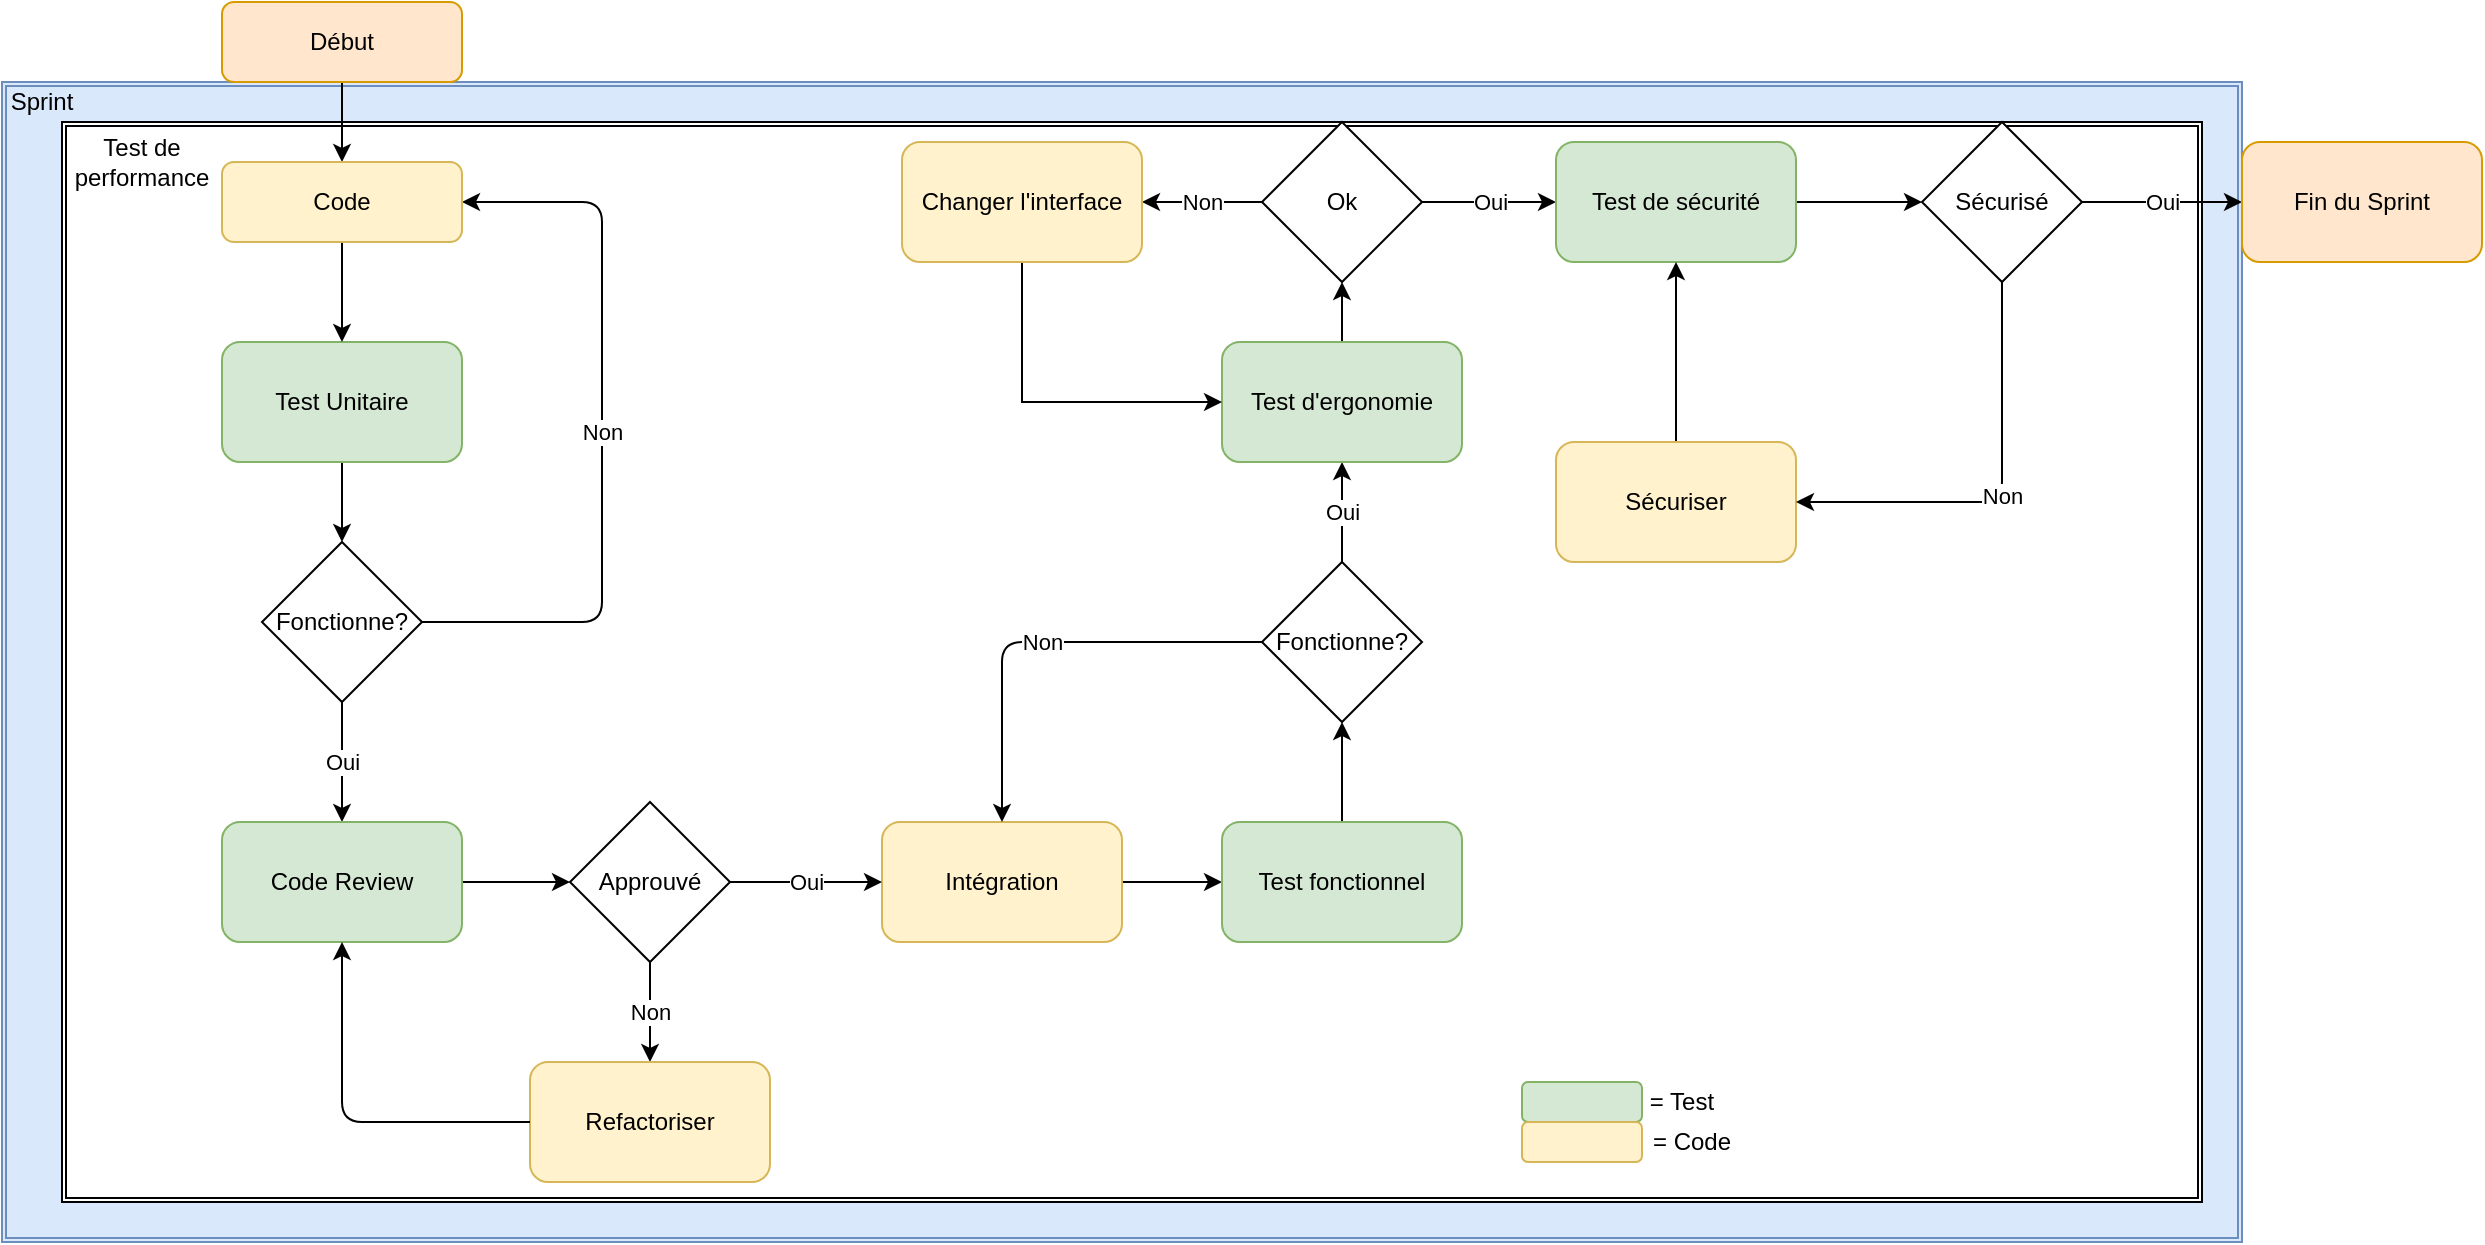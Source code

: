 <mxfile version="12.9.3" type="device"><diagram id="C5RBs43oDa-KdzZeNtuy" name="Page-1"><mxGraphModel dx="1672" dy="886" grid="1" gridSize="10" guides="1" tooltips="1" connect="1" arrows="1" fold="1" page="1" pageScale="1" pageWidth="827" pageHeight="1169" math="0" shadow="0"><root><mxCell id="WIyWlLk6GJQsqaUBKTNV-0"/><mxCell id="WIyWlLk6GJQsqaUBKTNV-1" parent="WIyWlLk6GJQsqaUBKTNV-0"/><mxCell id="IB4kiw-sevCb2Nfpx7nS-70" value="" style="shape=ext;double=1;rounded=0;whiteSpace=wrap;html=1;fillColor=#dae8fc;strokeColor=#6c8ebf;" vertex="1" parent="WIyWlLk6GJQsqaUBKTNV-1"><mxGeometry x="50" y="40" width="1120" height="580" as="geometry"/></mxCell><mxCell id="IB4kiw-sevCb2Nfpx7nS-73" value="" style="shape=ext;double=1;rounded=0;whiteSpace=wrap;html=1;" vertex="1" parent="WIyWlLk6GJQsqaUBKTNV-1"><mxGeometry x="80" y="60" width="1070" height="540" as="geometry"/></mxCell><mxCell id="IB4kiw-sevCb2Nfpx7nS-37" value="" style="edgeStyle=orthogonalEdgeStyle;rounded=0;orthogonalLoop=1;jettySize=auto;html=1;" edge="1" parent="WIyWlLk6GJQsqaUBKTNV-1" source="WIyWlLk6GJQsqaUBKTNV-3" target="IB4kiw-sevCb2Nfpx7nS-32"><mxGeometry relative="1" as="geometry"/></mxCell><mxCell id="WIyWlLk6GJQsqaUBKTNV-3" value="Début" style="rounded=1;whiteSpace=wrap;html=1;fontSize=12;glass=0;strokeWidth=1;shadow=0;fillColor=#ffe6cc;strokeColor=#d79b00;" parent="WIyWlLk6GJQsqaUBKTNV-1" vertex="1"><mxGeometry x="160" width="120" height="40" as="geometry"/></mxCell><mxCell id="IB4kiw-sevCb2Nfpx7nS-3" value="" style="edgeStyle=orthogonalEdgeStyle;rounded=0;orthogonalLoop=1;jettySize=auto;html=1;" edge="1" parent="WIyWlLk6GJQsqaUBKTNV-1" source="IB4kiw-sevCb2Nfpx7nS-1" target="IB4kiw-sevCb2Nfpx7nS-2"><mxGeometry relative="1" as="geometry"/></mxCell><mxCell id="IB4kiw-sevCb2Nfpx7nS-1" value="Test Unitaire" style="rounded=1;whiteSpace=wrap;html=1;fillColor=#d5e8d4;strokeColor=#82b366;" vertex="1" parent="WIyWlLk6GJQsqaUBKTNV-1"><mxGeometry x="160" y="170" width="120" height="60" as="geometry"/></mxCell><mxCell id="IB4kiw-sevCb2Nfpx7nS-14" value="Oui" style="edgeStyle=orthogonalEdgeStyle;rounded=0;orthogonalLoop=1;jettySize=auto;html=1;entryX=0.5;entryY=0;entryDx=0;entryDy=0;" edge="1" parent="WIyWlLk6GJQsqaUBKTNV-1" source="IB4kiw-sevCb2Nfpx7nS-2" target="IB4kiw-sevCb2Nfpx7nS-16"><mxGeometry relative="1" as="geometry"><mxPoint x="220" y="430" as="targetPoint"/></mxGeometry></mxCell><mxCell id="IB4kiw-sevCb2Nfpx7nS-2" value="Fonctionne?" style="rhombus;whiteSpace=wrap;html=1;" vertex="1" parent="WIyWlLk6GJQsqaUBKTNV-1"><mxGeometry x="180" y="270" width="80" height="80" as="geometry"/></mxCell><mxCell id="IB4kiw-sevCb2Nfpx7nS-5" value="Sprint" style="text;html=1;strokeColor=none;fillColor=none;align=center;verticalAlign=middle;whiteSpace=wrap;rounded=0;" vertex="1" parent="WIyWlLk6GJQsqaUBKTNV-1"><mxGeometry x="50" y="40" width="40" height="20" as="geometry"/></mxCell><mxCell id="IB4kiw-sevCb2Nfpx7nS-11" value="Non" style="endArrow=classic;html=1;exitX=1;exitY=0.5;exitDx=0;exitDy=0;entryX=1;entryY=0.5;entryDx=0;entryDy=0;" edge="1" parent="WIyWlLk6GJQsqaUBKTNV-1" source="IB4kiw-sevCb2Nfpx7nS-2" target="IB4kiw-sevCb2Nfpx7nS-32"><mxGeometry width="50" height="50" relative="1" as="geometry"><mxPoint x="230" y="340" as="sourcePoint"/><mxPoint x="280" y="200" as="targetPoint"/><Array as="points"><mxPoint x="350" y="310"/><mxPoint x="350" y="100"/></Array></mxGeometry></mxCell><mxCell id="IB4kiw-sevCb2Nfpx7nS-23" value="" style="edgeStyle=orthogonalEdgeStyle;rounded=0;orthogonalLoop=1;jettySize=auto;html=1;" edge="1" parent="WIyWlLk6GJQsqaUBKTNV-1" source="IB4kiw-sevCb2Nfpx7nS-16" target="IB4kiw-sevCb2Nfpx7nS-22"><mxGeometry relative="1" as="geometry"/></mxCell><mxCell id="IB4kiw-sevCb2Nfpx7nS-16" value="Code Review" style="rounded=1;whiteSpace=wrap;html=1;fillColor=#d5e8d4;strokeColor=#82b366;" vertex="1" parent="WIyWlLk6GJQsqaUBKTNV-1"><mxGeometry x="160" y="410" width="120" height="60" as="geometry"/></mxCell><mxCell id="IB4kiw-sevCb2Nfpx7nS-21" value="" style="edgeStyle=orthogonalEdgeStyle;rounded=0;orthogonalLoop=1;jettySize=auto;html=1;" edge="1" parent="WIyWlLk6GJQsqaUBKTNV-1" source="IB4kiw-sevCb2Nfpx7nS-18" target="IB4kiw-sevCb2Nfpx7nS-20"><mxGeometry relative="1" as="geometry"/></mxCell><mxCell id="IB4kiw-sevCb2Nfpx7nS-18" value="Intégration" style="rounded=1;whiteSpace=wrap;html=1;fillColor=#fff2cc;strokeColor=#d6b656;" vertex="1" parent="WIyWlLk6GJQsqaUBKTNV-1"><mxGeometry x="490" y="410" width="120" height="60" as="geometry"/></mxCell><mxCell id="IB4kiw-sevCb2Nfpx7nS-30" value="" style="edgeStyle=orthogonalEdgeStyle;rounded=0;orthogonalLoop=1;jettySize=auto;html=1;" edge="1" parent="WIyWlLk6GJQsqaUBKTNV-1" source="IB4kiw-sevCb2Nfpx7nS-20" target="IB4kiw-sevCb2Nfpx7nS-29"><mxGeometry relative="1" as="geometry"/></mxCell><mxCell id="IB4kiw-sevCb2Nfpx7nS-20" value="Test fonctionnel" style="rounded=1;whiteSpace=wrap;html=1;fillColor=#d5e8d4;strokeColor=#82b366;" vertex="1" parent="WIyWlLk6GJQsqaUBKTNV-1"><mxGeometry x="660" y="410" width="120" height="60" as="geometry"/></mxCell><mxCell id="IB4kiw-sevCb2Nfpx7nS-24" value="Oui" style="edgeStyle=orthogonalEdgeStyle;rounded=0;orthogonalLoop=1;jettySize=auto;html=1;" edge="1" parent="WIyWlLk6GJQsqaUBKTNV-1" source="IB4kiw-sevCb2Nfpx7nS-22" target="IB4kiw-sevCb2Nfpx7nS-18"><mxGeometry relative="1" as="geometry"/></mxCell><mxCell id="IB4kiw-sevCb2Nfpx7nS-26" value="Non" style="edgeStyle=orthogonalEdgeStyle;rounded=0;orthogonalLoop=1;jettySize=auto;html=1;" edge="1" parent="WIyWlLk6GJQsqaUBKTNV-1" source="IB4kiw-sevCb2Nfpx7nS-22" target="IB4kiw-sevCb2Nfpx7nS-27"><mxGeometry relative="1" as="geometry"><mxPoint x="374" y="560" as="targetPoint"/></mxGeometry></mxCell><mxCell id="IB4kiw-sevCb2Nfpx7nS-22" value="Approuvé" style="rhombus;whiteSpace=wrap;html=1;" vertex="1" parent="WIyWlLk6GJQsqaUBKTNV-1"><mxGeometry x="334" y="400" width="80" height="80" as="geometry"/></mxCell><mxCell id="IB4kiw-sevCb2Nfpx7nS-27" value="Refactoriser" style="rounded=1;whiteSpace=wrap;html=1;fillColor=#fff2cc;strokeColor=#d6b656;" vertex="1" parent="WIyWlLk6GJQsqaUBKTNV-1"><mxGeometry x="314" y="530" width="120" height="60" as="geometry"/></mxCell><mxCell id="IB4kiw-sevCb2Nfpx7nS-28" value="" style="endArrow=classic;html=1;exitX=0;exitY=0.5;exitDx=0;exitDy=0;entryX=0.5;entryY=1;entryDx=0;entryDy=0;" edge="1" parent="WIyWlLk6GJQsqaUBKTNV-1" source="IB4kiw-sevCb2Nfpx7nS-27" target="IB4kiw-sevCb2Nfpx7nS-16"><mxGeometry width="50" height="50" relative="1" as="geometry"><mxPoint x="450" y="340" as="sourcePoint"/><mxPoint x="500" y="290" as="targetPoint"/><Array as="points"><mxPoint x="220" y="560"/></Array></mxGeometry></mxCell><mxCell id="IB4kiw-sevCb2Nfpx7nS-44" value="Oui" style="edgeStyle=orthogonalEdgeStyle;rounded=0;orthogonalLoop=1;jettySize=auto;html=1;" edge="1" parent="WIyWlLk6GJQsqaUBKTNV-1" source="IB4kiw-sevCb2Nfpx7nS-29" target="IB4kiw-sevCb2Nfpx7nS-45"><mxGeometry relative="1" as="geometry"><mxPoint x="720" y="200" as="targetPoint"/></mxGeometry></mxCell><mxCell id="IB4kiw-sevCb2Nfpx7nS-29" value="Fonctionne?" style="rhombus;whiteSpace=wrap;html=1;" vertex="1" parent="WIyWlLk6GJQsqaUBKTNV-1"><mxGeometry x="680" y="280" width="80" height="80" as="geometry"/></mxCell><mxCell id="IB4kiw-sevCb2Nfpx7nS-38" value="" style="edgeStyle=orthogonalEdgeStyle;rounded=0;orthogonalLoop=1;jettySize=auto;html=1;" edge="1" parent="WIyWlLk6GJQsqaUBKTNV-1" source="IB4kiw-sevCb2Nfpx7nS-32" target="IB4kiw-sevCb2Nfpx7nS-1"><mxGeometry relative="1" as="geometry"/></mxCell><mxCell id="IB4kiw-sevCb2Nfpx7nS-32" value="Code" style="rounded=1;whiteSpace=wrap;html=1;fontSize=12;glass=0;strokeWidth=1;shadow=0;fillColor=#fff2cc;strokeColor=#d6b656;" vertex="1" parent="WIyWlLk6GJQsqaUBKTNV-1"><mxGeometry x="160" y="80" width="120" height="40" as="geometry"/></mxCell><mxCell id="IB4kiw-sevCb2Nfpx7nS-42" value="Non" style="endArrow=classic;html=1;entryX=0.5;entryY=0;entryDx=0;entryDy=0;exitX=0;exitY=0.5;exitDx=0;exitDy=0;" edge="1" parent="WIyWlLk6GJQsqaUBKTNV-1" source="IB4kiw-sevCb2Nfpx7nS-29" target="IB4kiw-sevCb2Nfpx7nS-18"><mxGeometry width="50" height="50" relative="1" as="geometry"><mxPoint x="410" y="340" as="sourcePoint"/><mxPoint x="460" y="290" as="targetPoint"/><Array as="points"><mxPoint x="550" y="320"/></Array></mxGeometry></mxCell><mxCell id="IB4kiw-sevCb2Nfpx7nS-47" value="" style="edgeStyle=orthogonalEdgeStyle;rounded=0;orthogonalLoop=1;jettySize=auto;html=1;" edge="1" parent="WIyWlLk6GJQsqaUBKTNV-1" source="IB4kiw-sevCb2Nfpx7nS-45" target="IB4kiw-sevCb2Nfpx7nS-46"><mxGeometry relative="1" as="geometry"/></mxCell><mxCell id="IB4kiw-sevCb2Nfpx7nS-45" value="Test d'ergonomie" style="rounded=1;whiteSpace=wrap;html=1;fillColor=#d5e8d4;strokeColor=#82b366;" vertex="1" parent="WIyWlLk6GJQsqaUBKTNV-1"><mxGeometry x="660" y="170" width="120" height="60" as="geometry"/></mxCell><mxCell id="IB4kiw-sevCb2Nfpx7nS-49" value="Oui" style="edgeStyle=orthogonalEdgeStyle;rounded=0;orthogonalLoop=1;jettySize=auto;html=1;" edge="1" parent="WIyWlLk6GJQsqaUBKTNV-1" source="IB4kiw-sevCb2Nfpx7nS-46" target="IB4kiw-sevCb2Nfpx7nS-50"><mxGeometry relative="1" as="geometry"><mxPoint x="840" y="100" as="targetPoint"/></mxGeometry></mxCell><mxCell id="IB4kiw-sevCb2Nfpx7nS-52" value="Non" style="edgeStyle=orthogonalEdgeStyle;rounded=0;orthogonalLoop=1;jettySize=auto;html=1;" edge="1" parent="WIyWlLk6GJQsqaUBKTNV-1" source="IB4kiw-sevCb2Nfpx7nS-46" target="IB4kiw-sevCb2Nfpx7nS-51"><mxGeometry relative="1" as="geometry"/></mxCell><mxCell id="IB4kiw-sevCb2Nfpx7nS-46" value="Ok" style="rhombus;whiteSpace=wrap;html=1;" vertex="1" parent="WIyWlLk6GJQsqaUBKTNV-1"><mxGeometry x="680" y="60" width="80" height="80" as="geometry"/></mxCell><mxCell id="IB4kiw-sevCb2Nfpx7nS-56" value="" style="edgeStyle=orthogonalEdgeStyle;rounded=0;orthogonalLoop=1;jettySize=auto;html=1;" edge="1" parent="WIyWlLk6GJQsqaUBKTNV-1" source="IB4kiw-sevCb2Nfpx7nS-50" target="IB4kiw-sevCb2Nfpx7nS-57"><mxGeometry relative="1" as="geometry"><mxPoint x="1027" y="100" as="targetPoint"/></mxGeometry></mxCell><mxCell id="IB4kiw-sevCb2Nfpx7nS-50" value="Test de sécurité" style="rounded=1;whiteSpace=wrap;html=1;fillColor=#d5e8d4;strokeColor=#82b366;" vertex="1" parent="WIyWlLk6GJQsqaUBKTNV-1"><mxGeometry x="827" y="70" width="120" height="60" as="geometry"/></mxCell><mxCell id="IB4kiw-sevCb2Nfpx7nS-54" value="" style="edgeStyle=orthogonalEdgeStyle;rounded=0;orthogonalLoop=1;jettySize=auto;html=1;entryX=0;entryY=0.5;entryDx=0;entryDy=0;exitX=0.5;exitY=1;exitDx=0;exitDy=0;" edge="1" parent="WIyWlLk6GJQsqaUBKTNV-1" source="IB4kiw-sevCb2Nfpx7nS-51" target="IB4kiw-sevCb2Nfpx7nS-45"><mxGeometry relative="1" as="geometry"><mxPoint x="560" y="210" as="targetPoint"/><Array as="points"><mxPoint x="560" y="200"/></Array></mxGeometry></mxCell><mxCell id="IB4kiw-sevCb2Nfpx7nS-51" value="Changer l'interface" style="rounded=1;whiteSpace=wrap;html=1;fillColor=#fff2cc;strokeColor=#d6b656;" vertex="1" parent="WIyWlLk6GJQsqaUBKTNV-1"><mxGeometry x="500" y="70" width="120" height="60" as="geometry"/></mxCell><mxCell id="IB4kiw-sevCb2Nfpx7nS-59" value="Oui" style="edgeStyle=orthogonalEdgeStyle;rounded=0;orthogonalLoop=1;jettySize=auto;html=1;entryX=0;entryY=0.5;entryDx=0;entryDy=0;" edge="1" parent="WIyWlLk6GJQsqaUBKTNV-1" source="IB4kiw-sevCb2Nfpx7nS-57" target="IB4kiw-sevCb2Nfpx7nS-63"><mxGeometry relative="1" as="geometry"><mxPoint x="1170" y="100" as="targetPoint"/></mxGeometry></mxCell><mxCell id="IB4kiw-sevCb2Nfpx7nS-57" value="Sécurisé" style="rhombus;whiteSpace=wrap;html=1;" vertex="1" parent="WIyWlLk6GJQsqaUBKTNV-1"><mxGeometry x="1010" y="60" width="80" height="80" as="geometry"/></mxCell><mxCell id="IB4kiw-sevCb2Nfpx7nS-65" value="" style="edgeStyle=orthogonalEdgeStyle;rounded=0;orthogonalLoop=1;jettySize=auto;html=1;entryX=0.5;entryY=1;entryDx=0;entryDy=0;" edge="1" parent="WIyWlLk6GJQsqaUBKTNV-1" source="IB4kiw-sevCb2Nfpx7nS-62" target="IB4kiw-sevCb2Nfpx7nS-50"><mxGeometry relative="1" as="geometry"><mxPoint x="887" y="140" as="targetPoint"/></mxGeometry></mxCell><mxCell id="IB4kiw-sevCb2Nfpx7nS-62" value="Sécuriser" style="rounded=1;whiteSpace=wrap;html=1;fillColor=#fff2cc;strokeColor=#d6b656;" vertex="1" parent="WIyWlLk6GJQsqaUBKTNV-1"><mxGeometry x="827" y="220" width="120" height="60" as="geometry"/></mxCell><mxCell id="IB4kiw-sevCb2Nfpx7nS-63" value="Fin du Sprint" style="rounded=1;whiteSpace=wrap;html=1;fillColor=#ffe6cc;strokeColor=#d79b00;" vertex="1" parent="WIyWlLk6GJQsqaUBKTNV-1"><mxGeometry x="1170" y="70" width="120" height="60" as="geometry"/></mxCell><mxCell id="IB4kiw-sevCb2Nfpx7nS-68" value="Non" style="endArrow=classic;html=1;exitX=0.5;exitY=1;exitDx=0;exitDy=0;entryX=1;entryY=0.5;entryDx=0;entryDy=0;" edge="1" parent="WIyWlLk6GJQsqaUBKTNV-1" source="IB4kiw-sevCb2Nfpx7nS-57" target="IB4kiw-sevCb2Nfpx7nS-62"><mxGeometry width="50" height="50" relative="1" as="geometry"><mxPoint x="630" y="200" as="sourcePoint"/><mxPoint x="680" y="150" as="targetPoint"/><Array as="points"><mxPoint x="1050" y="250"/></Array></mxGeometry></mxCell><mxCell id="IB4kiw-sevCb2Nfpx7nS-74" value="Test de performance" style="text;html=1;strokeColor=none;fillColor=none;align=center;verticalAlign=middle;whiteSpace=wrap;rounded=0;" vertex="1" parent="WIyWlLk6GJQsqaUBKTNV-1"><mxGeometry x="80" y="60" width="80" height="40" as="geometry"/></mxCell><mxCell id="IB4kiw-sevCb2Nfpx7nS-75" value="" style="rounded=1;whiteSpace=wrap;html=1;fillColor=#d5e8d4;strokeColor=#82b366;" vertex="1" parent="WIyWlLk6GJQsqaUBKTNV-1"><mxGeometry x="810" y="540" width="60" height="20" as="geometry"/></mxCell><mxCell id="IB4kiw-sevCb2Nfpx7nS-76" value="= Test" style="text;html=1;strokeColor=none;fillColor=none;align=center;verticalAlign=middle;whiteSpace=wrap;rounded=0;" vertex="1" parent="WIyWlLk6GJQsqaUBKTNV-1"><mxGeometry x="870" y="540" width="40" height="20" as="geometry"/></mxCell><mxCell id="IB4kiw-sevCb2Nfpx7nS-77" value="" style="rounded=1;whiteSpace=wrap;html=1;fillColor=#fff2cc;strokeColor=#d6b656;" vertex="1" parent="WIyWlLk6GJQsqaUBKTNV-1"><mxGeometry x="810" y="560" width="60" height="20" as="geometry"/></mxCell><mxCell id="IB4kiw-sevCb2Nfpx7nS-78" value="= Code" style="text;html=1;strokeColor=none;fillColor=none;align=center;verticalAlign=middle;whiteSpace=wrap;rounded=0;" vertex="1" parent="WIyWlLk6GJQsqaUBKTNV-1"><mxGeometry x="870" y="560" width="50" height="20" as="geometry"/></mxCell></root></mxGraphModel></diagram></mxfile>